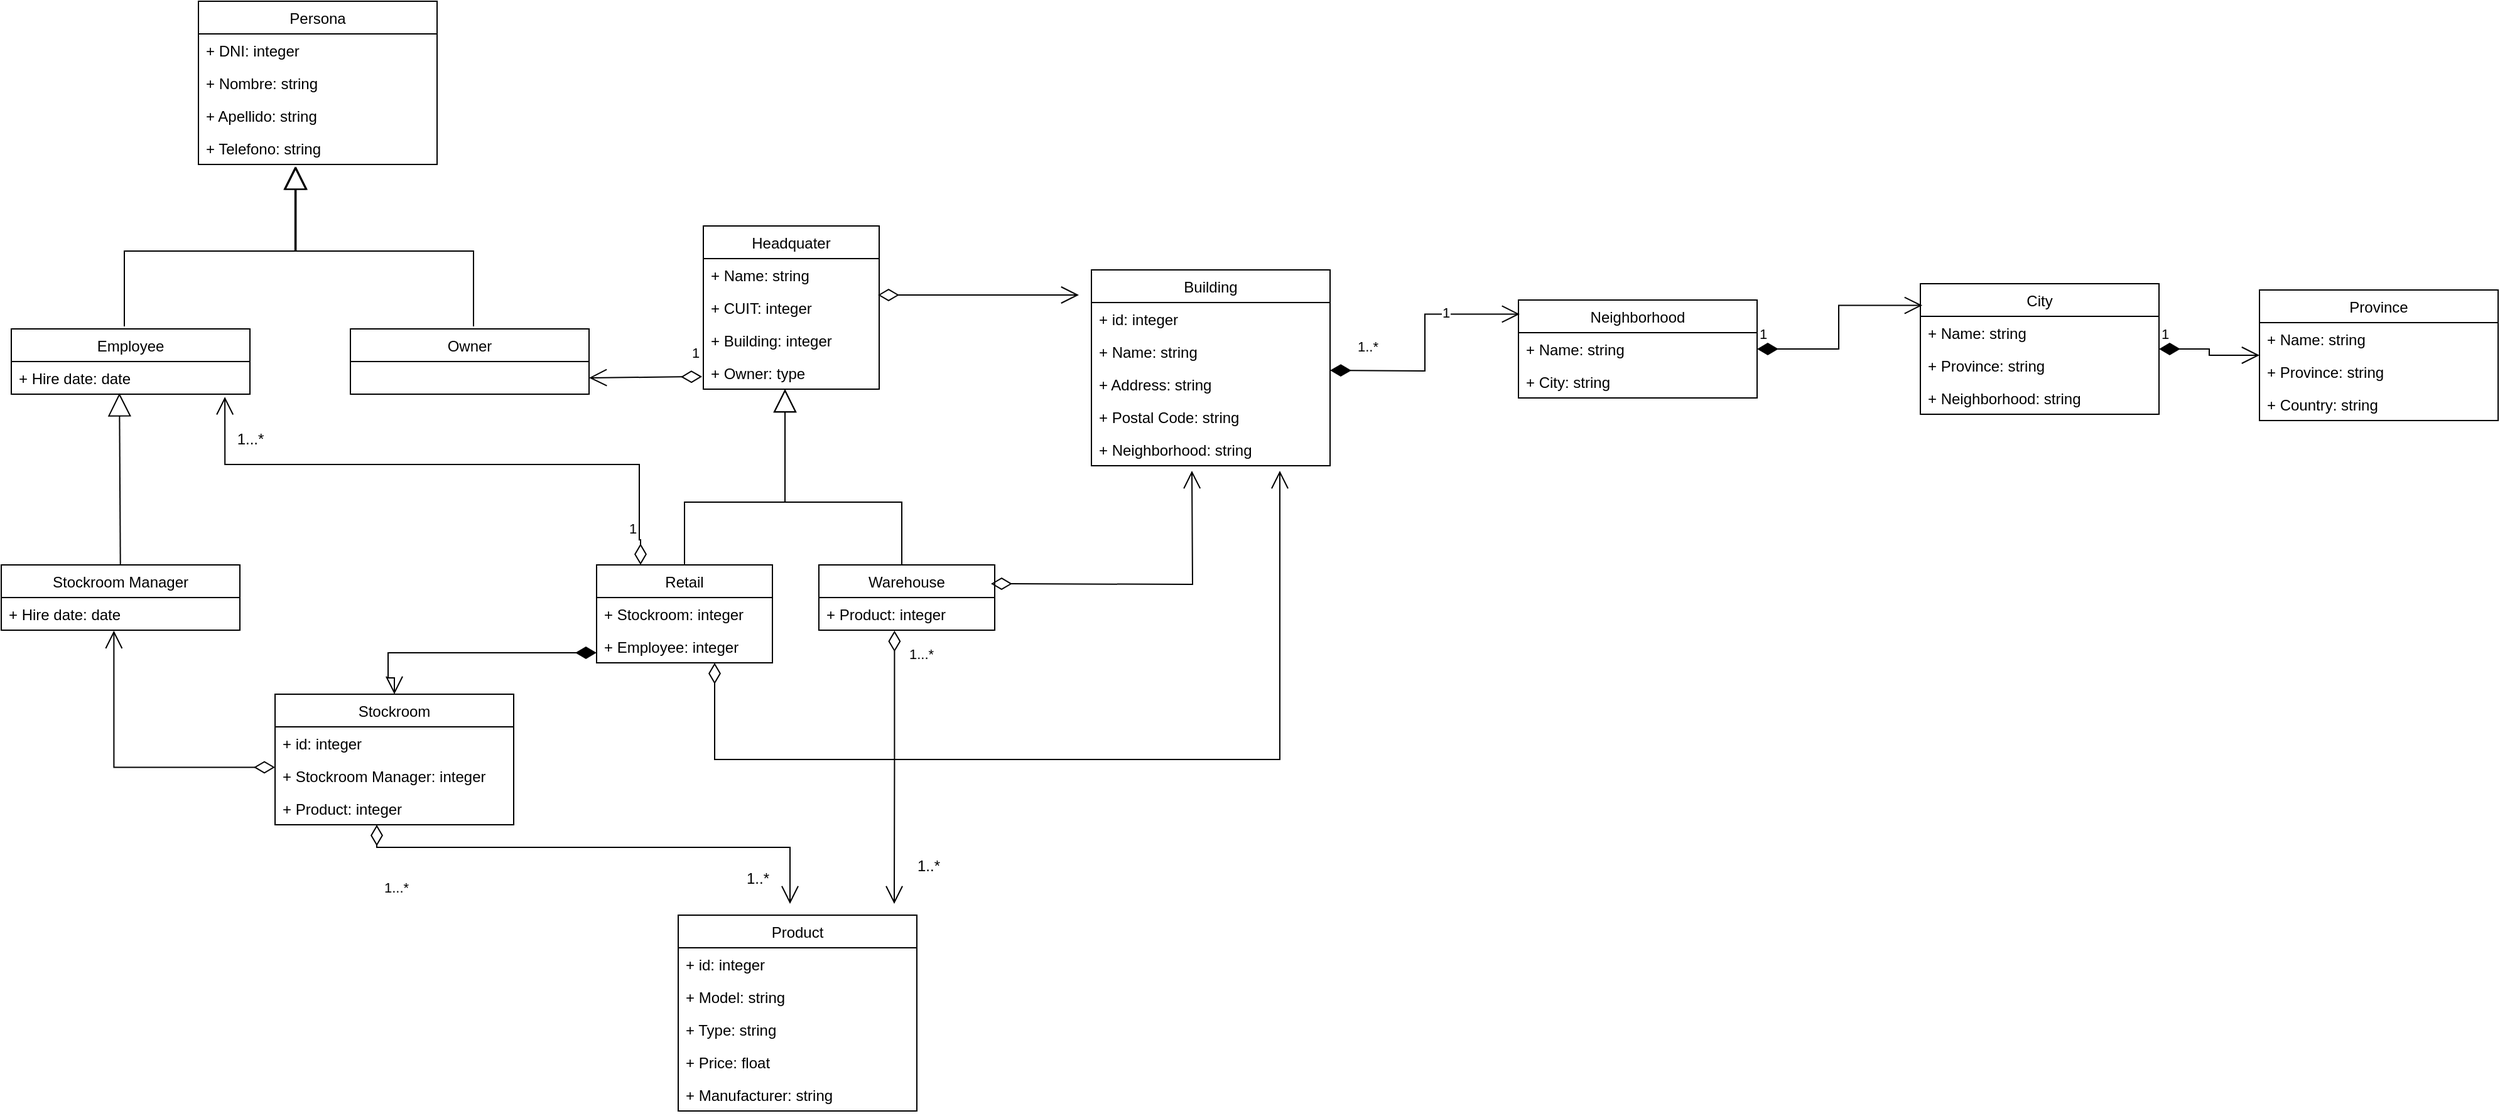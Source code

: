 <mxfile version="20.2.3" type="device"><diagram id="C5RBs43oDa-KdzZeNtuy" name="Page-1"><mxGraphModel dx="494" dy="1750" grid="1" gridSize="10" guides="1" tooltips="1" connect="1" arrows="1" fold="1" page="1" pageScale="1" pageWidth="827" pageHeight="1169" math="0" shadow="0"><root><mxCell id="WIyWlLk6GJQsqaUBKTNV-0"/><mxCell id="WIyWlLk6GJQsqaUBKTNV-1" parent="WIyWlLk6GJQsqaUBKTNV-0"/><mxCell id="0PK0ICvFkEbnGBf6CsSc-0" value="Headquater" style="swimlane;fontStyle=0;childLayout=stackLayout;horizontal=1;startSize=26;fillColor=none;horizontalStack=0;resizeParent=1;resizeParentMax=0;resizeLast=0;collapsible=1;marginBottom=0;" parent="WIyWlLk6GJQsqaUBKTNV-1" vertex="1"><mxGeometry x="651" y="-925" width="140" height="130" as="geometry"/></mxCell><mxCell id="0PK0ICvFkEbnGBf6CsSc-1" value="+ Name: string" style="text;strokeColor=none;fillColor=none;align=left;verticalAlign=top;spacingLeft=4;spacingRight=4;overflow=hidden;rotatable=0;points=[[0,0.5],[1,0.5]];portConstraint=eastwest;" parent="0PK0ICvFkEbnGBf6CsSc-0" vertex="1"><mxGeometry y="26" width="140" height="26" as="geometry"/></mxCell><mxCell id="0PK0ICvFkEbnGBf6CsSc-2" value="+ CUIT: integer" style="text;strokeColor=none;fillColor=none;align=left;verticalAlign=top;spacingLeft=4;spacingRight=4;overflow=hidden;rotatable=0;points=[[0,0.5],[1,0.5]];portConstraint=eastwest;" parent="0PK0ICvFkEbnGBf6CsSc-0" vertex="1"><mxGeometry y="52" width="140" height="26" as="geometry"/></mxCell><mxCell id="0PK0ICvFkEbnGBf6CsSc-3" value="+ Building: integer" style="text;strokeColor=none;fillColor=none;align=left;verticalAlign=top;spacingLeft=4;spacingRight=4;overflow=hidden;rotatable=0;points=[[0,0.5],[1,0.5]];portConstraint=eastwest;" parent="0PK0ICvFkEbnGBf6CsSc-0" vertex="1"><mxGeometry y="78" width="140" height="26" as="geometry"/></mxCell><mxCell id="0PK0ICvFkEbnGBf6CsSc-4" value="+ Owner: type" style="text;strokeColor=none;fillColor=none;align=left;verticalAlign=top;spacingLeft=4;spacingRight=4;overflow=hidden;rotatable=0;points=[[0,0.5],[1,0.5]];portConstraint=eastwest;" parent="0PK0ICvFkEbnGBf6CsSc-0" vertex="1"><mxGeometry y="104" width="140" height="26" as="geometry"/></mxCell><mxCell id="0PK0ICvFkEbnGBf6CsSc-5" value="Retail" style="swimlane;fontStyle=0;childLayout=stackLayout;horizontal=1;startSize=26;fillColor=none;horizontalStack=0;resizeParent=1;resizeParentMax=0;resizeLast=0;collapsible=1;marginBottom=0;" parent="WIyWlLk6GJQsqaUBKTNV-1" vertex="1"><mxGeometry x="566" y="-655" width="140" height="78" as="geometry"/></mxCell><mxCell id="0PK0ICvFkEbnGBf6CsSc-14" value="+ Stockroom: integer" style="text;strokeColor=none;fillColor=none;align=left;verticalAlign=top;spacingLeft=4;spacingRight=4;overflow=hidden;rotatable=0;points=[[0,0.5],[1,0.5]];portConstraint=eastwest;" parent="0PK0ICvFkEbnGBf6CsSc-5" vertex="1"><mxGeometry y="26" width="140" height="26" as="geometry"/></mxCell><mxCell id="6OCZsPGYcx8djJ6pKx96-6" value="+ Employee: integer" style="text;strokeColor=none;fillColor=none;align=left;verticalAlign=top;spacingLeft=4;spacingRight=4;overflow=hidden;rotatable=0;points=[[0,0.5],[1,0.5]];portConstraint=eastwest;" vertex="1" parent="0PK0ICvFkEbnGBf6CsSc-5"><mxGeometry y="52" width="140" height="26" as="geometry"/></mxCell><mxCell id="0PK0ICvFkEbnGBf6CsSc-11" value="Stockroom" style="swimlane;fontStyle=0;childLayout=stackLayout;horizontal=1;startSize=26;fillColor=none;horizontalStack=0;resizeParent=1;resizeParentMax=0;resizeLast=0;collapsible=1;marginBottom=0;" parent="WIyWlLk6GJQsqaUBKTNV-1" vertex="1"><mxGeometry x="310" y="-552" width="190" height="104" as="geometry"/></mxCell><mxCell id="0PK0ICvFkEbnGBf6CsSc-12" value="+ id: integer" style="text;strokeColor=none;fillColor=none;align=left;verticalAlign=top;spacingLeft=4;spacingRight=4;overflow=hidden;rotatable=0;points=[[0,0.5],[1,0.5]];portConstraint=eastwest;" parent="0PK0ICvFkEbnGBf6CsSc-11" vertex="1"><mxGeometry y="26" width="190" height="26" as="geometry"/></mxCell><mxCell id="0PK0ICvFkEbnGBf6CsSc-13" value="+ Stockroom Manager: integer" style="text;strokeColor=none;fillColor=none;align=left;verticalAlign=top;spacingLeft=4;spacingRight=4;overflow=hidden;rotatable=0;points=[[0,0.5],[1,0.5]];portConstraint=eastwest;" parent="0PK0ICvFkEbnGBf6CsSc-11" vertex="1"><mxGeometry y="52" width="190" height="26" as="geometry"/></mxCell><mxCell id="6OCZsPGYcx8djJ6pKx96-5" value="+ Product: integer" style="text;strokeColor=none;fillColor=none;align=left;verticalAlign=top;spacingLeft=4;spacingRight=4;overflow=hidden;rotatable=0;points=[[0,0.5],[1,0.5]];portConstraint=eastwest;" vertex="1" parent="0PK0ICvFkEbnGBf6CsSc-11"><mxGeometry y="78" width="190" height="26" as="geometry"/></mxCell><mxCell id="0PK0ICvFkEbnGBf6CsSc-15" value="Persona" style="swimlane;fontStyle=0;childLayout=stackLayout;horizontal=1;startSize=26;fillColor=none;horizontalStack=0;resizeParent=1;resizeParentMax=0;resizeLast=0;collapsible=1;marginBottom=0;" parent="WIyWlLk6GJQsqaUBKTNV-1" vertex="1"><mxGeometry x="249" y="-1104" width="190" height="130" as="geometry"/></mxCell><mxCell id="0PK0ICvFkEbnGBf6CsSc-16" value="+ DNI: integer" style="text;strokeColor=none;fillColor=none;align=left;verticalAlign=top;spacingLeft=4;spacingRight=4;overflow=hidden;rotatable=0;points=[[0,0.5],[1,0.5]];portConstraint=eastwest;" parent="0PK0ICvFkEbnGBf6CsSc-15" vertex="1"><mxGeometry y="26" width="190" height="26" as="geometry"/></mxCell><mxCell id="0PK0ICvFkEbnGBf6CsSc-17" value="+ Nombre: string" style="text;strokeColor=none;fillColor=none;align=left;verticalAlign=top;spacingLeft=4;spacingRight=4;overflow=hidden;rotatable=0;points=[[0,0.5],[1,0.5]];portConstraint=eastwest;" parent="0PK0ICvFkEbnGBf6CsSc-15" vertex="1"><mxGeometry y="52" width="190" height="26" as="geometry"/></mxCell><mxCell id="0PK0ICvFkEbnGBf6CsSc-18" value="+ Apellido: string" style="text;strokeColor=none;fillColor=none;align=left;verticalAlign=top;spacingLeft=4;spacingRight=4;overflow=hidden;rotatable=0;points=[[0,0.5],[1,0.5]];portConstraint=eastwest;" parent="0PK0ICvFkEbnGBf6CsSc-15" vertex="1"><mxGeometry y="78" width="190" height="26" as="geometry"/></mxCell><mxCell id="0PK0ICvFkEbnGBf6CsSc-19" value="+ Telefono: string" style="text;strokeColor=none;fillColor=none;align=left;verticalAlign=top;spacingLeft=4;spacingRight=4;overflow=hidden;rotatable=0;points=[[0,0.5],[1,0.5]];portConstraint=eastwest;" parent="0PK0ICvFkEbnGBf6CsSc-15" vertex="1"><mxGeometry y="104" width="190" height="26" as="geometry"/></mxCell><mxCell id="0PK0ICvFkEbnGBf6CsSc-20" value="Product" style="swimlane;fontStyle=0;childLayout=stackLayout;horizontal=1;startSize=26;fillColor=none;horizontalStack=0;resizeParent=1;resizeParentMax=0;resizeLast=0;collapsible=1;marginBottom=0;" parent="WIyWlLk6GJQsqaUBKTNV-1" vertex="1"><mxGeometry x="631" y="-376" width="190" height="156" as="geometry"/></mxCell><mxCell id="0PK0ICvFkEbnGBf6CsSc-21" value="+ id: integer" style="text;strokeColor=none;fillColor=none;align=left;verticalAlign=top;spacingLeft=4;spacingRight=4;overflow=hidden;rotatable=0;points=[[0,0.5],[1,0.5]];portConstraint=eastwest;" parent="0PK0ICvFkEbnGBf6CsSc-20" vertex="1"><mxGeometry y="26" width="190" height="26" as="geometry"/></mxCell><mxCell id="6OCZsPGYcx8djJ6pKx96-8" value="+ Model: string" style="text;strokeColor=none;fillColor=none;align=left;verticalAlign=top;spacingLeft=4;spacingRight=4;overflow=hidden;rotatable=0;points=[[0,0.5],[1,0.5]];portConstraint=eastwest;" vertex="1" parent="0PK0ICvFkEbnGBf6CsSc-20"><mxGeometry y="52" width="190" height="26" as="geometry"/></mxCell><mxCell id="0PK0ICvFkEbnGBf6CsSc-66" value="+ Type: string" style="text;strokeColor=none;fillColor=none;align=left;verticalAlign=top;spacingLeft=4;spacingRight=4;overflow=hidden;rotatable=0;points=[[0,0.5],[1,0.5]];portConstraint=eastwest;" parent="0PK0ICvFkEbnGBf6CsSc-20" vertex="1"><mxGeometry y="78" width="190" height="26" as="geometry"/></mxCell><mxCell id="0PK0ICvFkEbnGBf6CsSc-65" value="+ Price: float" style="text;strokeColor=none;fillColor=none;align=left;verticalAlign=top;spacingLeft=4;spacingRight=4;overflow=hidden;rotatable=0;points=[[0,0.5],[1,0.5]];portConstraint=eastwest;" parent="0PK0ICvFkEbnGBf6CsSc-20" vertex="1"><mxGeometry y="104" width="190" height="26" as="geometry"/></mxCell><mxCell id="6OCZsPGYcx8djJ6pKx96-9" value="+ Manufacturer: string" style="text;strokeColor=none;fillColor=none;align=left;verticalAlign=top;spacingLeft=4;spacingRight=4;overflow=hidden;rotatable=0;points=[[0,0.5],[1,0.5]];portConstraint=eastwest;" vertex="1" parent="0PK0ICvFkEbnGBf6CsSc-20"><mxGeometry y="130" width="190" height="26" as="geometry"/></mxCell><mxCell id="0PK0ICvFkEbnGBf6CsSc-23" value="Owner" style="swimlane;fontStyle=0;childLayout=stackLayout;horizontal=1;startSize=26;fillColor=none;horizontalStack=0;resizeParent=1;resizeParentMax=0;resizeLast=0;collapsible=1;marginBottom=0;" parent="WIyWlLk6GJQsqaUBKTNV-1" vertex="1"><mxGeometry x="370" y="-843" width="190" height="52" as="geometry"/></mxCell><mxCell id="0PK0ICvFkEbnGBf6CsSc-28" value="Employee" style="swimlane;fontStyle=0;childLayout=stackLayout;horizontal=1;startSize=26;fillColor=none;horizontalStack=0;resizeParent=1;resizeParentMax=0;resizeLast=0;collapsible=1;marginBottom=0;" parent="WIyWlLk6GJQsqaUBKTNV-1" vertex="1"><mxGeometry x="100" y="-843" width="190" height="52" as="geometry"/></mxCell><mxCell id="0PK0ICvFkEbnGBf6CsSc-32" value="+ Hire date: date" style="text;strokeColor=none;fillColor=none;align=left;verticalAlign=top;spacingLeft=4;spacingRight=4;overflow=hidden;rotatable=0;points=[[0,0.5],[1,0.5]];portConstraint=eastwest;" parent="0PK0ICvFkEbnGBf6CsSc-28" vertex="1"><mxGeometry y="26" width="190" height="26" as="geometry"/></mxCell><mxCell id="0PK0ICvFkEbnGBf6CsSc-33" value="Building" style="swimlane;fontStyle=0;childLayout=stackLayout;horizontal=1;startSize=26;fillColor=none;horizontalStack=0;resizeParent=1;resizeParentMax=0;resizeLast=0;collapsible=1;marginBottom=0;" parent="WIyWlLk6GJQsqaUBKTNV-1" vertex="1"><mxGeometry x="960" y="-890" width="190" height="156" as="geometry"/></mxCell><mxCell id="0PK0ICvFkEbnGBf6CsSc-34" value="+ id: integer" style="text;strokeColor=none;fillColor=none;align=left;verticalAlign=top;spacingLeft=4;spacingRight=4;overflow=hidden;rotatable=0;points=[[0,0.5],[1,0.5]];portConstraint=eastwest;" parent="0PK0ICvFkEbnGBf6CsSc-33" vertex="1"><mxGeometry y="26" width="190" height="26" as="geometry"/></mxCell><mxCell id="0PK0ICvFkEbnGBf6CsSc-58" value="+ Name: string" style="text;strokeColor=none;fillColor=none;align=left;verticalAlign=top;spacingLeft=4;spacingRight=4;overflow=hidden;rotatable=0;points=[[0,0.5],[1,0.5]];portConstraint=eastwest;" parent="0PK0ICvFkEbnGBf6CsSc-33" vertex="1"><mxGeometry y="52" width="190" height="26" as="geometry"/></mxCell><mxCell id="0PK0ICvFkEbnGBf6CsSc-35" value="+ Address: string" style="text;strokeColor=none;fillColor=none;align=left;verticalAlign=top;spacingLeft=4;spacingRight=4;overflow=hidden;rotatable=0;points=[[0,0.5],[1,0.5]];portConstraint=eastwest;" parent="0PK0ICvFkEbnGBf6CsSc-33" vertex="1"><mxGeometry y="78" width="190" height="26" as="geometry"/></mxCell><mxCell id="0PK0ICvFkEbnGBf6CsSc-63" value="+ Postal Code: string" style="text;strokeColor=none;fillColor=none;align=left;verticalAlign=top;spacingLeft=4;spacingRight=4;overflow=hidden;rotatable=0;points=[[0,0.5],[1,0.5]];portConstraint=eastwest;" parent="0PK0ICvFkEbnGBf6CsSc-33" vertex="1"><mxGeometry y="104" width="190" height="26" as="geometry"/></mxCell><mxCell id="0PK0ICvFkEbnGBf6CsSc-36" value="+ Neighborhood: string" style="text;strokeColor=none;fillColor=none;align=left;verticalAlign=top;spacingLeft=4;spacingRight=4;overflow=hidden;rotatable=0;points=[[0,0.5],[1,0.5]];portConstraint=eastwest;" parent="0PK0ICvFkEbnGBf6CsSc-33" vertex="1"><mxGeometry y="130" width="190" height="26" as="geometry"/></mxCell><mxCell id="0PK0ICvFkEbnGBf6CsSc-37" value="Stockroom Manager" style="swimlane;fontStyle=0;childLayout=stackLayout;horizontal=1;startSize=26;fillColor=none;horizontalStack=0;resizeParent=1;resizeParentMax=0;resizeLast=0;collapsible=1;marginBottom=0;" parent="WIyWlLk6GJQsqaUBKTNV-1" vertex="1"><mxGeometry x="92" y="-655" width="190" height="52" as="geometry"/></mxCell><mxCell id="0PK0ICvFkEbnGBf6CsSc-64" value="+ Hire date: date" style="text;strokeColor=none;fillColor=none;align=left;verticalAlign=top;spacingLeft=4;spacingRight=4;overflow=hidden;rotatable=0;points=[[0,0.5],[1,0.5]];portConstraint=eastwest;" parent="0PK0ICvFkEbnGBf6CsSc-37" vertex="1"><mxGeometry y="26" width="190" height="26" as="geometry"/></mxCell><mxCell id="0PK0ICvFkEbnGBf6CsSc-54" value="City" style="swimlane;fontStyle=0;childLayout=stackLayout;horizontal=1;startSize=26;fillColor=none;horizontalStack=0;resizeParent=1;resizeParentMax=0;resizeLast=0;collapsible=1;marginBottom=0;" parent="WIyWlLk6GJQsqaUBKTNV-1" vertex="1"><mxGeometry x="1620" y="-879" width="190" height="104" as="geometry"/></mxCell><mxCell id="0PK0ICvFkEbnGBf6CsSc-55" value="+ Name: string" style="text;strokeColor=none;fillColor=none;align=left;verticalAlign=top;spacingLeft=4;spacingRight=4;overflow=hidden;rotatable=0;points=[[0,0.5],[1,0.5]];portConstraint=eastwest;" parent="0PK0ICvFkEbnGBf6CsSc-54" vertex="1"><mxGeometry y="26" width="190" height="26" as="geometry"/></mxCell><mxCell id="0PK0ICvFkEbnGBf6CsSc-57" value="+ Province: string" style="text;strokeColor=none;fillColor=none;align=left;verticalAlign=top;spacingLeft=4;spacingRight=4;overflow=hidden;rotatable=0;points=[[0,0.5],[1,0.5]];portConstraint=eastwest;" parent="0PK0ICvFkEbnGBf6CsSc-54" vertex="1"><mxGeometry y="52" width="190" height="26" as="geometry"/></mxCell><mxCell id="0PK0ICvFkEbnGBf6CsSc-99" value="+ Neighborhood: string" style="text;strokeColor=none;fillColor=none;align=left;verticalAlign=top;spacingLeft=4;spacingRight=4;overflow=hidden;rotatable=0;points=[[0,0.5],[1,0.5]];portConstraint=eastwest;" parent="0PK0ICvFkEbnGBf6CsSc-54" vertex="1"><mxGeometry y="78" width="190" height="26" as="geometry"/></mxCell><mxCell id="0PK0ICvFkEbnGBf6CsSc-59" value="Province" style="swimlane;fontStyle=0;childLayout=stackLayout;horizontal=1;startSize=26;fillColor=none;horizontalStack=0;resizeParent=1;resizeParentMax=0;resizeLast=0;collapsible=1;marginBottom=0;" parent="WIyWlLk6GJQsqaUBKTNV-1" vertex="1"><mxGeometry x="1890" y="-874" width="190" height="104" as="geometry"/></mxCell><mxCell id="0PK0ICvFkEbnGBf6CsSc-60" value="+ Name: string" style="text;strokeColor=none;fillColor=none;align=left;verticalAlign=top;spacingLeft=4;spacingRight=4;overflow=hidden;rotatable=0;points=[[0,0.5],[1,0.5]];portConstraint=eastwest;" parent="0PK0ICvFkEbnGBf6CsSc-59" vertex="1"><mxGeometry y="26" width="190" height="26" as="geometry"/></mxCell><mxCell id="0PK0ICvFkEbnGBf6CsSc-61" value="+ Province: string" style="text;strokeColor=none;fillColor=none;align=left;verticalAlign=top;spacingLeft=4;spacingRight=4;overflow=hidden;rotatable=0;points=[[0,0.5],[1,0.5]];portConstraint=eastwest;" parent="0PK0ICvFkEbnGBf6CsSc-59" vertex="1"><mxGeometry y="52" width="190" height="26" as="geometry"/></mxCell><mxCell id="0PK0ICvFkEbnGBf6CsSc-62" value="+ Country: string" style="text;strokeColor=none;fillColor=none;align=left;verticalAlign=top;spacingLeft=4;spacingRight=4;overflow=hidden;rotatable=0;points=[[0,0.5],[1,0.5]];portConstraint=eastwest;" parent="0PK0ICvFkEbnGBf6CsSc-59" vertex="1"><mxGeometry y="78" width="190" height="26" as="geometry"/></mxCell><mxCell id="0PK0ICvFkEbnGBf6CsSc-67" value="" style="endArrow=block;endSize=16;endFill=0;html=1;rounded=0;exitX=0.5;exitY=0;exitDx=0;exitDy=0;edgeStyle=orthogonalEdgeStyle;" parent="WIyWlLk6GJQsqaUBKTNV-1" source="0PK0ICvFkEbnGBf6CsSc-5" edge="1"><mxGeometry width="160" relative="1" as="geometry"><mxPoint x="729" y="-678" as="sourcePoint"/><mxPoint x="716" y="-795" as="targetPoint"/><Array as="points"><mxPoint x="636" y="-705"/><mxPoint x="716" y="-705"/></Array></mxGeometry></mxCell><mxCell id="0PK0ICvFkEbnGBf6CsSc-68" value="Warehouse" style="swimlane;fontStyle=0;childLayout=stackLayout;horizontal=1;startSize=26;fillColor=none;horizontalStack=0;resizeParent=1;resizeParentMax=0;resizeLast=0;collapsible=1;marginBottom=0;" parent="WIyWlLk6GJQsqaUBKTNV-1" vertex="1"><mxGeometry x="743" y="-655" width="140" height="52" as="geometry"/></mxCell><mxCell id="0PK0ICvFkEbnGBf6CsSc-69" value="+ Product: integer" style="text;strokeColor=none;fillColor=none;align=left;verticalAlign=top;spacingLeft=4;spacingRight=4;overflow=hidden;rotatable=0;points=[[0,0.5],[1,0.5]];portConstraint=eastwest;" parent="0PK0ICvFkEbnGBf6CsSc-68" vertex="1"><mxGeometry y="26" width="140" height="26" as="geometry"/></mxCell><mxCell id="0PK0ICvFkEbnGBf6CsSc-71" value="" style="endArrow=block;endSize=16;endFill=0;html=1;rounded=0;entryX=0.409;entryY=1.061;entryDx=0;entryDy=0;entryPerimeter=0;edgeStyle=orthogonalEdgeStyle;" parent="WIyWlLk6GJQsqaUBKTNV-1" target="0PK0ICvFkEbnGBf6CsSc-19" edge="1"><mxGeometry width="160" relative="1" as="geometry"><mxPoint x="190" y="-845" as="sourcePoint"/><mxPoint x="530" y="-885" as="targetPoint"/><Array as="points"><mxPoint x="190" y="-905"/><mxPoint x="327" y="-905"/></Array></mxGeometry></mxCell><mxCell id="0PK0ICvFkEbnGBf6CsSc-73" value="" style="endArrow=block;endSize=16;endFill=0;html=1;rounded=0;entryX=0.389;entryY=1.061;entryDx=0;entryDy=0;entryPerimeter=0;edgeStyle=orthogonalEdgeStyle;" parent="WIyWlLk6GJQsqaUBKTNV-1" edge="1"><mxGeometry width="160" relative="1" as="geometry"><mxPoint x="468" y="-845" as="sourcePoint"/><mxPoint x="325.91" y="-972.414" as="targetPoint"/><Array as="points"><mxPoint x="468" y="-905"/><mxPoint x="326" y="-905"/></Array></mxGeometry></mxCell><mxCell id="0PK0ICvFkEbnGBf6CsSc-74" value="" style="endArrow=block;endSize=16;endFill=0;html=1;rounded=0;edgeStyle=orthogonalEdgeStyle;" parent="WIyWlLk6GJQsqaUBKTNV-1" edge="1"><mxGeometry x="0.058" y="5" width="160" relative="1" as="geometry"><mxPoint x="809" y="-655" as="sourcePoint"/><mxPoint x="716.037" y="-795" as="targetPoint"/><Array as="points"><mxPoint x="809" y="-705"/><mxPoint x="716" y="-705"/></Array><mxPoint as="offset"/></mxGeometry></mxCell><mxCell id="0PK0ICvFkEbnGBf6CsSc-75" value="" style="endArrow=block;endSize=16;endFill=0;html=1;rounded=0;entryX=0.453;entryY=0.968;entryDx=0;entryDy=0;entryPerimeter=0;" parent="WIyWlLk6GJQsqaUBKTNV-1" source="0PK0ICvFkEbnGBf6CsSc-37" target="0PK0ICvFkEbnGBf6CsSc-32" edge="1"><mxGeometry width="160" relative="1" as="geometry"><mxPoint x="160" y="-695" as="sourcePoint"/><mxPoint x="320" y="-695" as="targetPoint"/></mxGeometry></mxCell><mxCell id="0PK0ICvFkEbnGBf6CsSc-78" value="1" style="endArrow=open;html=1;endSize=12;startArrow=diamondThin;startSize=14;startFill=0;edgeStyle=orthogonalEdgeStyle;align=left;verticalAlign=bottom;rounded=0;entryX=1;entryY=0.75;entryDx=0;entryDy=0;" parent="WIyWlLk6GJQsqaUBKTNV-1" target="0PK0ICvFkEbnGBf6CsSc-23" edge="1"><mxGeometry x="-0.78" y="-10" relative="1" as="geometry"><mxPoint x="650" y="-805" as="sourcePoint"/><mxPoint x="660" y="-905" as="targetPoint"/><mxPoint as="offset"/></mxGeometry></mxCell><mxCell id="0PK0ICvFkEbnGBf6CsSc-79" value="1" style="endArrow=open;html=1;endSize=12;startArrow=diamondThin;startSize=14;startFill=0;edgeStyle=orthogonalEdgeStyle;align=left;verticalAlign=bottom;rounded=0;exitX=0.25;exitY=0;exitDx=0;exitDy=0;entryX=0.895;entryY=1.082;entryDx=0;entryDy=0;entryPerimeter=0;" parent="WIyWlLk6GJQsqaUBKTNV-1" source="0PK0ICvFkEbnGBf6CsSc-5" target="0PK0ICvFkEbnGBf6CsSc-32" edge="1"><mxGeometry x="-0.907" y="10" relative="1" as="geometry"><mxPoint x="580" y="-675" as="sourcePoint"/><mxPoint x="290" y="-785" as="targetPoint"/><Array as="points"><mxPoint x="601" y="-675"/><mxPoint x="600" y="-675"/><mxPoint x="600" y="-735"/><mxPoint x="270" y="-735"/></Array><mxPoint as="offset"/></mxGeometry></mxCell><mxCell id="0PK0ICvFkEbnGBf6CsSc-80" value="" style="endArrow=open;html=1;endSize=12;startArrow=diamondThin;startSize=14;startFill=1;edgeStyle=orthogonalEdgeStyle;align=left;verticalAlign=bottom;rounded=0;entryX=0.5;entryY=0;entryDx=0;entryDy=0;" parent="WIyWlLk6GJQsqaUBKTNV-1" source="0PK0ICvFkEbnGBf6CsSc-5" target="0PK0ICvFkEbnGBf6CsSc-11" edge="1"><mxGeometry x="-0.892" y="15" relative="1" as="geometry"><mxPoint x="410" y="-585" as="sourcePoint"/><mxPoint x="400.06" y="-566.29" as="targetPoint"/><Array as="points"><mxPoint x="400" y="-585"/><mxPoint x="400" y="-565"/><mxPoint x="405" y="-565"/></Array><mxPoint x="1" as="offset"/></mxGeometry></mxCell><mxCell id="0PK0ICvFkEbnGBf6CsSc-81" value="" style="endArrow=open;html=1;endSize=12;startArrow=diamondThin;startSize=14;startFill=0;edgeStyle=orthogonalEdgeStyle;align=left;verticalAlign=bottom;rounded=0;entryX=0.472;entryY=1.014;entryDx=0;entryDy=0;entryPerimeter=0;exitX=0;exitY=0.239;exitDx=0;exitDy=0;exitPerimeter=0;" parent="WIyWlLk6GJQsqaUBKTNV-1" source="0PK0ICvFkEbnGBf6CsSc-13" target="0PK0ICvFkEbnGBf6CsSc-64" edge="1"><mxGeometry x="-0.764" y="-8" relative="1" as="geometry"><mxPoint x="280" y="-505" as="sourcePoint"/><mxPoint x="370" y="-475" as="targetPoint"/><mxPoint as="offset"/></mxGeometry></mxCell><mxCell id="0PK0ICvFkEbnGBf6CsSc-82" value="1...*" style="endArrow=open;html=1;endSize=12;startArrow=diamondThin;startSize=14;startFill=0;edgeStyle=orthogonalEdgeStyle;align=left;verticalAlign=bottom;rounded=0;" parent="WIyWlLk6GJQsqaUBKTNV-1" source="0PK0ICvFkEbnGBf6CsSc-11" edge="1"><mxGeometry x="-0.89" y="-41" relative="1" as="geometry"><mxPoint x="370" y="-425" as="sourcePoint"/><mxPoint x="720" y="-385" as="targetPoint"/><Array as="points"><mxPoint x="391" y="-430"/><mxPoint x="720" y="-430"/></Array><mxPoint as="offset"/></mxGeometry></mxCell><mxCell id="0PK0ICvFkEbnGBf6CsSc-83" value="1...*" style="endArrow=open;html=1;endSize=12;startArrow=diamondThin;startSize=14;startFill=0;edgeStyle=orthogonalEdgeStyle;align=left;verticalAlign=bottom;rounded=0;exitX=0.43;exitY=1.013;exitDx=0;exitDy=0;exitPerimeter=0;" parent="WIyWlLk6GJQsqaUBKTNV-1" source="0PK0ICvFkEbnGBf6CsSc-69" edge="1"><mxGeometry x="-0.746" y="10" relative="1" as="geometry"><mxPoint x="850" y="-545" as="sourcePoint"/><mxPoint x="803" y="-385" as="targetPoint"/><mxPoint as="offset"/></mxGeometry></mxCell><mxCell id="0PK0ICvFkEbnGBf6CsSc-86" value="" style="endArrow=open;html=1;endSize=12;startArrow=diamondThin;startSize=14;startFill=0;edgeStyle=orthogonalEdgeStyle;align=left;verticalAlign=bottom;rounded=0;" parent="WIyWlLk6GJQsqaUBKTNV-1" edge="1"><mxGeometry x="-0.625" y="30" relative="1" as="geometry"><mxPoint x="790" y="-870" as="sourcePoint"/><mxPoint x="950" y="-870" as="targetPoint"/><mxPoint as="offset"/></mxGeometry></mxCell><mxCell id="0PK0ICvFkEbnGBf6CsSc-87" value="" style="endArrow=open;html=1;endSize=12;startArrow=diamondThin;startSize=14;startFill=0;edgeStyle=orthogonalEdgeStyle;align=left;verticalAlign=bottom;rounded=0;" parent="WIyWlLk6GJQsqaUBKTNV-1" edge="1"><mxGeometry x="-0.84" y="20" relative="1" as="geometry"><mxPoint x="880" y="-640" as="sourcePoint"/><mxPoint x="1040" y="-730" as="targetPoint"/><mxPoint as="offset"/></mxGeometry></mxCell><mxCell id="0PK0ICvFkEbnGBf6CsSc-88" value="" style="endArrow=open;html=1;endSize=12;startArrow=diamondThin;startSize=14;startFill=0;edgeStyle=orthogonalEdgeStyle;align=left;verticalAlign=bottom;rounded=0;" parent="WIyWlLk6GJQsqaUBKTNV-1" edge="1" source="0PK0ICvFkEbnGBf6CsSc-5"><mxGeometry x="-0.943" y="10" relative="1" as="geometry"><mxPoint x="660" y="-600" as="sourcePoint"/><mxPoint x="1110" y="-730" as="targetPoint"/><Array as="points"><mxPoint x="660" y="-500"/><mxPoint x="1110" y="-500"/></Array><mxPoint as="offset"/></mxGeometry></mxCell><mxCell id="0PK0ICvFkEbnGBf6CsSc-91" value="1...*" style="text;html=1;align=center;verticalAlign=middle;resizable=0;points=[];autosize=1;strokeColor=none;fillColor=none;" parent="WIyWlLk6GJQsqaUBKTNV-1" vertex="1"><mxGeometry x="270" y="-770" width="40" height="30" as="geometry"/></mxCell><mxCell id="0PK0ICvFkEbnGBf6CsSc-92" value="1..*" style="text;html=1;align=center;verticalAlign=middle;resizable=0;points=[];autosize=1;strokeColor=none;fillColor=none;" parent="WIyWlLk6GJQsqaUBKTNV-1" vertex="1"><mxGeometry x="674" y="-420" width="40" height="30" as="geometry"/></mxCell><mxCell id="0PK0ICvFkEbnGBf6CsSc-93" value="1..*" style="text;html=1;align=center;verticalAlign=middle;resizable=0;points=[];autosize=1;strokeColor=none;fillColor=none;" parent="WIyWlLk6GJQsqaUBKTNV-1" vertex="1"><mxGeometry x="810" y="-430" width="40" height="30" as="geometry"/></mxCell><mxCell id="0PK0ICvFkEbnGBf6CsSc-96" value="Neighborhood" style="swimlane;fontStyle=0;childLayout=stackLayout;horizontal=1;startSize=26;fillColor=none;horizontalStack=0;resizeParent=1;resizeParentMax=0;resizeLast=0;collapsible=1;marginBottom=0;" parent="WIyWlLk6GJQsqaUBKTNV-1" vertex="1"><mxGeometry x="1300" y="-866" width="190" height="78" as="geometry"/></mxCell><mxCell id="0PK0ICvFkEbnGBf6CsSc-97" value="+ Name: string" style="text;strokeColor=none;fillColor=none;align=left;verticalAlign=top;spacingLeft=4;spacingRight=4;overflow=hidden;rotatable=0;points=[[0,0.5],[1,0.5]];portConstraint=eastwest;" parent="0PK0ICvFkEbnGBf6CsSc-96" vertex="1"><mxGeometry y="26" width="190" height="26" as="geometry"/></mxCell><mxCell id="0PK0ICvFkEbnGBf6CsSc-98" value="+ City: string" style="text;strokeColor=none;fillColor=none;align=left;verticalAlign=top;spacingLeft=4;spacingRight=4;overflow=hidden;rotatable=0;points=[[0,0.5],[1,0.5]];portConstraint=eastwest;" parent="0PK0ICvFkEbnGBf6CsSc-96" vertex="1"><mxGeometry y="52" width="190" height="26" as="geometry"/></mxCell><mxCell id="6OCZsPGYcx8djJ6pKx96-0" value="1..*" style="endArrow=open;html=1;endSize=12;startArrow=diamondThin;startSize=14;startFill=1;edgeStyle=orthogonalEdgeStyle;align=left;verticalAlign=bottom;rounded=0;entryX=0.005;entryY=0.144;entryDx=0;entryDy=0;entryPerimeter=0;" edge="1" parent="WIyWlLk6GJQsqaUBKTNV-1" target="0PK0ICvFkEbnGBf6CsSc-96"><mxGeometry x="-0.796" y="10" relative="1" as="geometry"><mxPoint x="1150" y="-810" as="sourcePoint"/><mxPoint x="1250" y="-820" as="targetPoint"/><mxPoint as="offset"/></mxGeometry></mxCell><mxCell id="6OCZsPGYcx8djJ6pKx96-3" value="1" style="edgeLabel;html=1;align=center;verticalAlign=middle;resizable=0;points=[];" vertex="1" connectable="0" parent="6OCZsPGYcx8djJ6pKx96-0"><mxGeometry x="0.398" y="1" relative="1" as="geometry"><mxPoint as="offset"/></mxGeometry></mxCell><mxCell id="6OCZsPGYcx8djJ6pKx96-1" value="1" style="endArrow=open;html=1;endSize=12;startArrow=diamondThin;startSize=14;startFill=1;edgeStyle=orthogonalEdgeStyle;align=left;verticalAlign=bottom;rounded=0;entryX=0.008;entryY=0.166;entryDx=0;entryDy=0;entryPerimeter=0;" edge="1" parent="WIyWlLk6GJQsqaUBKTNV-1" source="0PK0ICvFkEbnGBf6CsSc-96" target="0PK0ICvFkEbnGBf6CsSc-54"><mxGeometry x="-1" y="3" relative="1" as="geometry"><mxPoint x="1470" y="-730" as="sourcePoint"/><mxPoint x="1630" y="-730" as="targetPoint"/></mxGeometry></mxCell><mxCell id="6OCZsPGYcx8djJ6pKx96-2" value="1" style="endArrow=open;html=1;endSize=12;startArrow=diamondThin;startSize=14;startFill=1;edgeStyle=orthogonalEdgeStyle;align=left;verticalAlign=bottom;rounded=0;" edge="1" parent="WIyWlLk6GJQsqaUBKTNV-1" source="0PK0ICvFkEbnGBf6CsSc-54" target="0PK0ICvFkEbnGBf6CsSc-59"><mxGeometry x="-1" y="3" relative="1" as="geometry"><mxPoint x="1770" y="-820" as="sourcePoint"/><mxPoint x="1860" y="-820" as="targetPoint"/></mxGeometry></mxCell></root></mxGraphModel></diagram></mxfile>